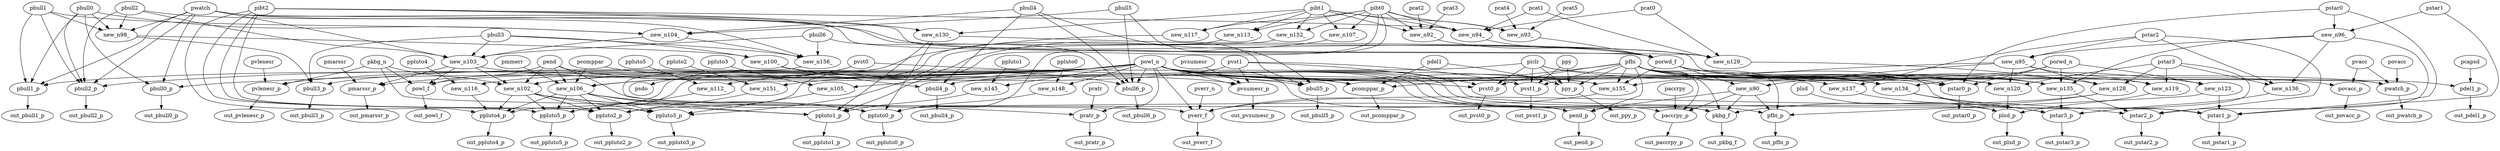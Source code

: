 digraph G {
    "pbull1" -> "pbull2_p";
    "pbull0" -> "pbull2_p";
    "pwatch" -> "pbull2_p";
    "pbull2" -> "pbull2_p";
    "powl_n" -> "pbull2_p";
    "new_n90_" -> "pend_p";
    "pfbi" -> "pend_p";
    "pend" -> "pend_p";
    "powl_n" -> "pend_p";
    "porwd_f" -> "new_n90_";
    "new_n95_" -> "new_n90_";
    "new_n92_" -> "porwd_f";
    "new_n93_" -> "porwd_f";
    "pibt2" -> "porwd_f";
    "pwatch" -> "porwd_f";
    "new_n94_" -> "porwd_f";
    "pcat2" -> "new_n92_";
    "pcat3" -> "new_n92_";
    "pibt1" -> "new_n92_";
    "pibt0" -> "new_n92_";
    "pcat5" -> "new_n93_";
    "pcat4" -> "new_n93_";
    "pibt0" -> "new_n93_";
    "pibt1" -> "new_n93_";
    "pcat0" -> "new_n94_";
    "pcat1" -> "new_n94_";
    "pibt2" -> "new_n94_";
    "pibt0" -> "new_n94_";
    "pibt1" -> "new_n94_";
    "pstar2" -> "new_n95_";
    "new_n96_" -> "new_n95_";
    "pstar0" -> "new_n96_";
    "pstar1" -> "new_n96_";
    "new_n98_" -> "pbull3_p";
    "pbull3" -> "pbull3_p";
    "powl_n" -> "pbull3_p";
    "pbull1" -> "new_n98_";
    "pbull0" -> "new_n98_";
    "pwatch" -> "new_n98_";
    "pbull2" -> "new_n98_";
    "new_n100_" -> "pbull4_p";
    "pbull4" -> "pbull4_p";
    "powl_n" -> "pbull4_p";
    "new_n98_" -> "new_n100_";
    "pbull3" -> "new_n100_";
    "new_n106_" -> "ppluto3_p";
    "new_n102_" -> "ppluto3_p";
    "new_n105_" -> "ppluto3_p";
    "new_n107_" -> "ppluto3_p";
    "pibt2" -> "ppluto3_p";
    "pvst1" -> "new_n102_";
    "pend" -> "new_n102_";
    "pkbg_n" -> "new_n102_";
    "new_n103_" -> "new_n102_";
    "powl_n" -> "new_n102_";
    "pbull3" -> "new_n103_";
    "pbull2" -> "new_n103_";
    "new_n104_" -> "new_n103_";
    "pwatch" -> "new_n103_";
    "pbull6" -> "new_n103_";
    "pbull0" -> "new_n104_";
    "pbull5" -> "new_n104_";
    "pbull1" -> "new_n104_";
    "pbull4" -> "new_n104_";
    "powl_n" -> "new_n105_";
    "ppluto3" -> "new_n105_";
    "pvst0" -> "new_n106_";
    "pmmerr" -> "new_n106_";
    "pcomppar" -> "new_n106_";
    "pend" -> "new_n106_";
    "powl_n" -> "new_n106_";
    "pibt1" -> "new_n107_";
    "pibt0" -> "new_n107_";
    "pvacc" -> "pwatch_p";
    "povacc" -> "pwatch_p";
    "pwatch" -> "pwatch_p";
    "powl_n" -> "pwatch_p";
    "new_n100_" -> "pbull5_p";
    "pbull4" -> "pbull5_p";
    "pbull5" -> "pbull5_p";
    "powl_n" -> "pbull5_p";
    "new_n100_" -> "pbull6_p";
    "pbull5" -> "pbull6_p";
    "pbull4" -> "pbull6_p";
    "pbull6" -> "pbull6_p";
    "powl_n" -> "pbull6_p";
    "new_n106_" -> "ppluto5_p";
    "new_n102_" -> "ppluto5_p";
    "new_n112_" -> "ppluto5_p";
    "new_n113_" -> "ppluto5_p";
    "pibt2" -> "ppluto5_p";
    "ppluto5" -> "new_n112_";
    "powl_n" -> "new_n112_";
    "pibt1" -> "new_n113_";
    "pibt0" -> "new_n113_";
    "ppy" -> "ppy_p";
    "pdel1" -> "ppy_p";
    "piclr" -> "ppy_p";
    "pfbi" -> "ppy_p";
    "new_n106_" -> "ppluto4_p";
    "new_n102_" -> "ppluto4_p";
    "new_n116_" -> "ppluto4_p";
    "new_n117_" -> "ppluto4_p";
    "pibt2" -> "ppluto4_p";
    "ppluto4" -> "new_n116_";
    "powl_n" -> "new_n116_";
    "pibt0" -> "new_n117_";
    "pibt1" -> "new_n117_";
    "new_n119_" -> "plsd_p";
    "plsd" -> "plsd_p";
    "powl_n" -> "plsd_p";
    "new_n120_" -> "plsd_p";
    "new_n95_" -> "new_n119_";
    "pstar3" -> "new_n119_";
    "pfbi" -> "new_n119_";
    "porwd_f" -> "new_n120_";
    "pstar3" -> "new_n120_";
    "new_n95_" -> "new_n120_";
    "pfbi" -> "new_n120_";
    "powl_n" -> "new_n120_";
    "pkbg_n" -> "pvlenesr_p";
    "pvlenesr" -> "pvlenesr_p";
    "powl_n" -> "pvlenesr_p";
    "new_n90_" -> "pfbi_p";
    "pfbi" -> "pfbi_p";
    "new_n123_" -> "pfbi_p";
    "powl_n" -> "pfbi_p";
    "porwd_f" -> "new_n123_";
    "porwd_n" -> "new_n123_";
    "new_n123_" -> "pstar1_p";
    "pfbi" -> "pstar1_p";
    "pstar0" -> "pstar1_p";
    "pstar1" -> "pstar1_p";
    "powl_n" -> "pstar1_p";
    "pend" -> "pvsumesr_p";
    "pvst1" -> "pvsumesr_p";
    "pvsumesr" -> "pvsumesr_p";
    "powl_n" -> "pvsumesr_p";
    "new_n90_" -> "paccrpy_p";
    "pfbi" -> "paccrpy_p";
    "paccrpy" -> "paccrpy_p";
    "powl_n" -> "paccrpy_p";
    "new_n128_" -> "pkbg_f";
    "new_n90_" -> "pkbg_f";
    "pfbi" -> "pkbg_f";
    "pkbg_n" -> "pkbg_f";
    "powl_n" -> "pkbg_f";
    "new_n95_" -> "new_n128_";
    "pstar3" -> "new_n128_";
    "new_n129_" -> "new_n128_";
    "porwd_f" -> "new_n128_";
    "pcat1" -> "new_n129_";
    "pcat0" -> "new_n129_";
    "new_n130_" -> "new_n129_";
    "pwatch" -> "new_n129_";
    "pibt2" -> "new_n130_";
    "pibt1" -> "new_n130_";
    "pmarssr" -> "pmarssr_p";
    "new_n103_" -> "pmarssr_p";
    "powl_n" -> "pmarssr_p";
    "porwd_f" -> "pstar0_p";
    "porwd_n" -> "pstar0_p";
    "pfbi" -> "pstar0_p";
    "pstar0" -> "pstar0_p";
    "powl_n" -> "pstar0_p";
    "new_n137_" -> "pstar3_p";
    "new_n135_" -> "pstar3_p";
    "new_n136_" -> "pstar3_p";
    "new_n134_" -> "pstar3_p";
    "pstar3" -> "pstar3_p";
    "porwd_n" -> "new_n134_";
    "porwd_f" -> "new_n134_";
    "pfbi" -> "new_n134_";
    "powl_n" -> "new_n134_";
    "porwd_n" -> "new_n135_";
    "porwd_f" -> "new_n135_";
    "pfbi" -> "new_n135_";
    "powl_n" -> "new_n135_";
    "new_n96_" -> "new_n135_";
    "pstar3" -> "new_n136_";
    "pstar2" -> "new_n136_";
    "new_n96_" -> "new_n136_";
    "pstar2" -> "new_n137_";
    "powl_n" -> "new_n137_";
    "piclr" -> "pdel1_p";
    "pcapsd" -> "pdel1_p";
    "new_n134_" -> "pstar2_p";
    "new_n96_" -> "pstar2_p";
    "new_n135_" -> "pstar2_p";
    "pstar2" -> "pstar2_p";
    "pvst0" -> "pvst0_p";
    "pvst1" -> "pvst0_p";
    "piclr" -> "pvst0_p";
    "pfbi" -> "pvst0_p";
    "pdel1" -> "pcomppar_p";
    "pfbi" -> "pcomppar_p";
    "pcomppar" -> "pcomppar_p";
    "powl_n" -> "pcomppar_p";
    "new_n103_" -> "powl_f";
    "pend" -> "powl_f";
    "piclr" -> "powl_f";
    "pkbg_n" -> "powl_f";
    "ppy" -> "pvst1_p";
    "pvst1" -> "pvst1_p";
    "piclr" -> "pvst1_p";
    "pfbi" -> "pvst1_p";
    "new_n106_" -> "ppluto1_p";
    "new_n102_" -> "ppluto1_p";
    "new_n145_" -> "ppluto1_p";
    "new_n130_" -> "ppluto1_p";
    "pibt0" -> "ppluto1_p";
    "powl_n" -> "new_n145_";
    "ppluto1" -> "new_n145_";
    "pratr" -> "pratr_p";
    "powl_n" -> "pratr_p";
    "new_n106_" -> "pratr_p";
    "new_n106_" -> "ppluto0_p";
    "new_n102_" -> "ppluto0_p";
    "new_n148_" -> "ppluto0_p";
    "pibt0" -> "ppluto0_p";
    "new_n130_" -> "ppluto0_p";
    "ppluto0" -> "new_n148_";
    "powl_n" -> "new_n148_";
    "piclr" -> "povacc_p";
    "pvacc" -> "povacc_p";
    "new_n106_" -> "ppluto2_p";
    "new_n102_" -> "ppluto2_p";
    "new_n151_" -> "ppluto2_p";
    "new_n152_" -> "ppluto2_p";
    "pibt2" -> "ppluto2_p";
    "powl_n" -> "new_n151_";
    "ppluto2" -> "new_n151_";
    "pibt1" -> "new_n152_";
    "pibt0" -> "new_n152_";
    "pbull0" -> "pbull0_p";
    "pwatch" -> "pbull0_p";
    "powl_n" -> "pbull0_p";
    "new_n156_" -> "pverr_f";
    "new_n128_" -> "pverr_f";
    "new_n155_" -> "pverr_f";
    "powl_n" -> "pverr_f";
    "pverr_n" -> "pverr_f";
    "porwd_f" -> "new_n155_";
    "new_n95_" -> "new_n155_";
    "powl_n" -> "new_n155_";
    "pfbi" -> "new_n155_";
    "new_n103_" -> "new_n155_";
    "pbull3" -> "new_n156_";
    "pbull2" -> "new_n156_";
    "new_n104_" -> "new_n156_";
    "pbull6" -> "new_n156_";
    "pbull0" -> "pbull1_p";
    "pwatch" -> "pbull1_p";
    "pbull1" -> "pbull1_p";
    "powl_n" -> "pbull1_p";
    "pvst0" -> "psdo";
    "pbull2_p" -> "out_pbull2_p";
    "pend_p" -> "out_pend_p";
    "pbull3_p" -> "out_pbull3_p";
    "pbull4_p" -> "out_pbull4_p";
    "ppluto3_p" -> "out_ppluto3_p";
    "pwatch_p" -> "out_pwatch_p";
    "pbull5_p" -> "out_pbull5_p";
    "pbull6_p" -> "out_pbull6_p";
    "ppluto5_p" -> "out_ppluto5_p";
    "ppy_p" -> "out_ppy_p";
    "ppluto4_p" -> "out_ppluto4_p";
    "plsd_p" -> "out_plsd_p";
    "pvlenesr_p" -> "out_pvlenesr_p";
    "pfbi_p" -> "out_pfbi_p";
    "pstar1_p" -> "out_pstar1_p";
    "pvsumesr_p" -> "out_pvsumesr_p";
    "paccrpy_p" -> "out_paccrpy_p";
    "pkbg_f" -> "out_pkbg_f";
    "pmarssr_p" -> "out_pmarssr_p";
    "pstar0_p" -> "out_pstar0_p";
    "pstar3_p" -> "out_pstar3_p";
    "pdel1_p" -> "out_pdel1_p";
    "pstar2_p" -> "out_pstar2_p";
    "pvst0_p" -> "out_pvst0_p";
    "pcomppar_p" -> "out_pcomppar_p";
    "powl_f" -> "out_powl_f";
    "pvst1_p" -> "out_pvst1_p";
    "ppluto1_p" -> "out_ppluto1_p";
    "pratr_p" -> "out_pratr_p";
    "ppluto0_p" -> "out_ppluto0_p";
    "povacc_p" -> "out_povacc_p";
    "ppluto2_p" -> "out_ppluto2_p";
    "pbull0_p" -> "out_pbull0_p";
    "pverr_f" -> "out_pverr_f";
    "pbull1_p" -> "out_pbull1_p";
}
